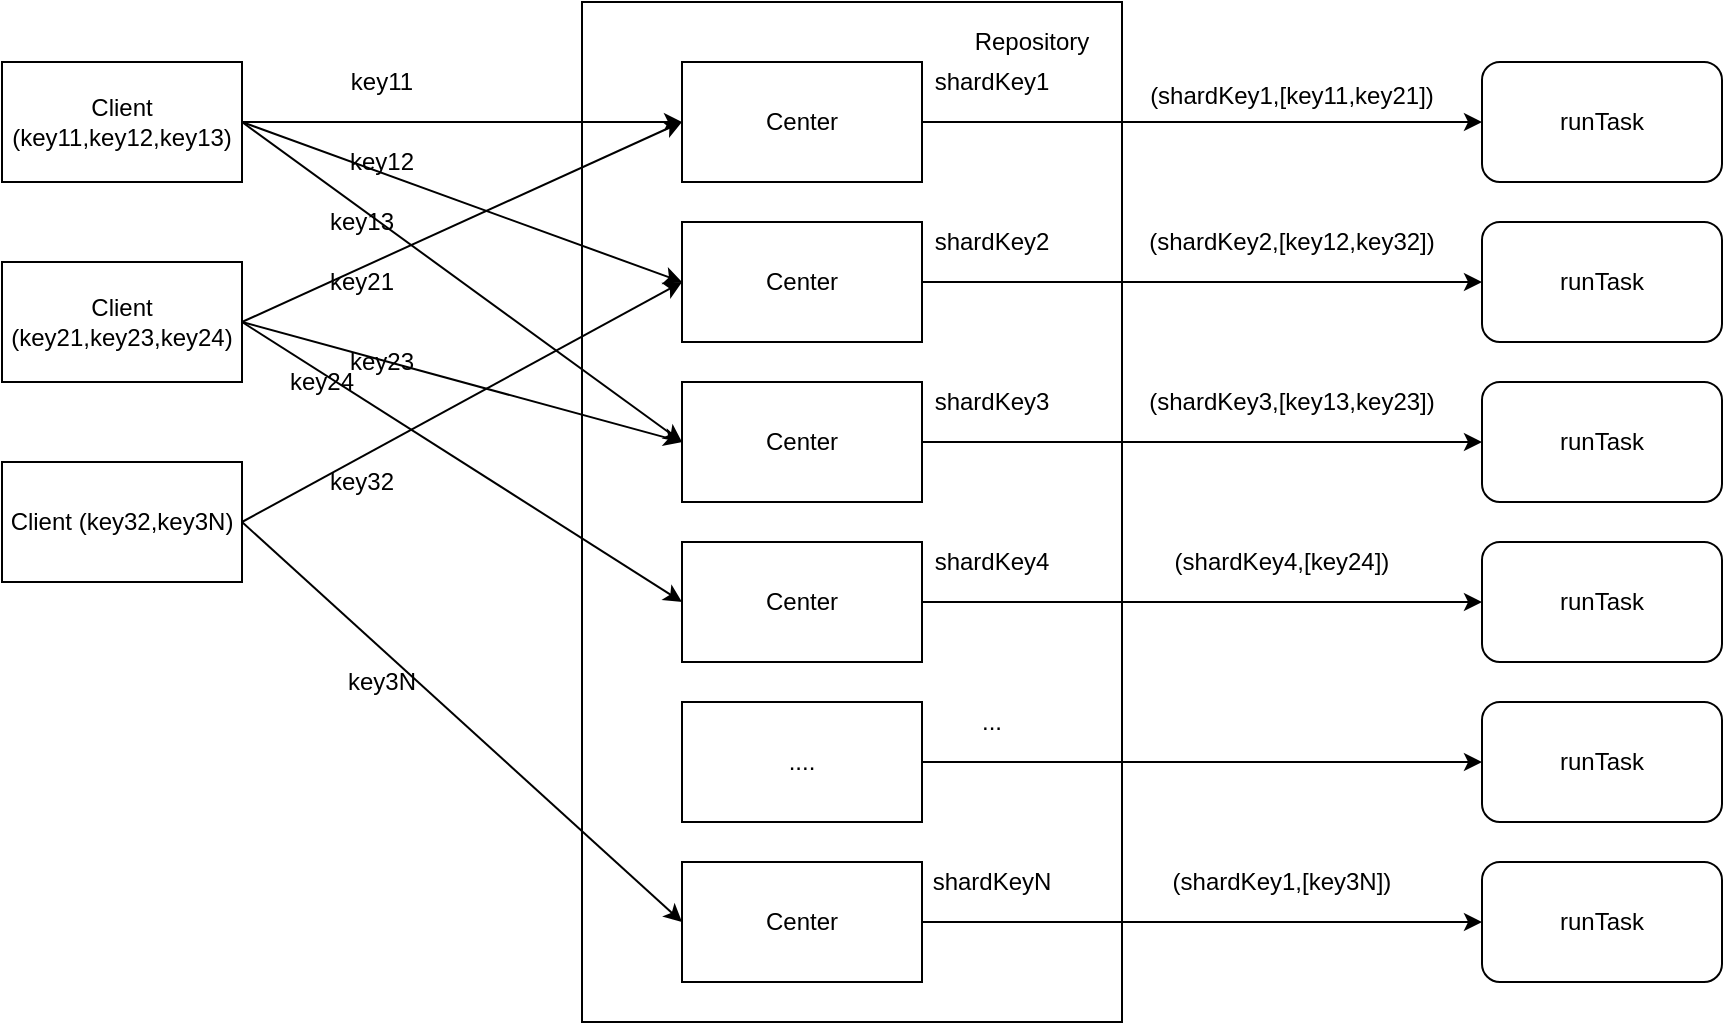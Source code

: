 <mxfile version="13.7.5" type="device"><diagram id="Av8p81bmAZaaLbB8bWcX" name="第 1 页"><mxGraphModel dx="2125" dy="945" grid="1" gridSize="10" guides="1" tooltips="1" connect="1" arrows="1" fold="1" page="1" pageScale="1" pageWidth="827" pageHeight="1169" math="0" shadow="0"><root><mxCell id="0"/><mxCell id="1" parent="0"/><mxCell id="-W77UZG4y4FSVubJB-J2-83" value="" style="group" vertex="1" connectable="0" parent="1"><mxGeometry x="-270" y="100" width="860" height="510" as="geometry"/></mxCell><mxCell id="-W77UZG4y4FSVubJB-J2-4" value="" style="rounded=0;whiteSpace=wrap;html=1;" vertex="1" parent="-W77UZG4y4FSVubJB-J2-83"><mxGeometry x="290" width="270" height="510" as="geometry"/></mxCell><mxCell id="-W77UZG4y4FSVubJB-J2-2" value="Client (key11,key12,key13)" style="rounded=0;whiteSpace=wrap;html=1;" vertex="1" parent="-W77UZG4y4FSVubJB-J2-83"><mxGeometry y="30" width="120" height="60" as="geometry"/></mxCell><mxCell id="-W77UZG4y4FSVubJB-J2-3" value="Center" style="rounded=0;whiteSpace=wrap;html=1;" vertex="1" parent="-W77UZG4y4FSVubJB-J2-83"><mxGeometry x="340" y="30" width="120" height="60" as="geometry"/></mxCell><mxCell id="-W77UZG4y4FSVubJB-J2-5" value="Center" style="rounded=0;whiteSpace=wrap;html=1;" vertex="1" parent="-W77UZG4y4FSVubJB-J2-83"><mxGeometry x="340" y="110" width="120" height="60" as="geometry"/></mxCell><mxCell id="-W77UZG4y4FSVubJB-J2-7" value="...." style="rounded=0;whiteSpace=wrap;html=1;" vertex="1" parent="-W77UZG4y4FSVubJB-J2-83"><mxGeometry x="340" y="350" width="120" height="60" as="geometry"/></mxCell><mxCell id="-W77UZG4y4FSVubJB-J2-8" value="Center" style="rounded=0;whiteSpace=wrap;html=1;" vertex="1" parent="-W77UZG4y4FSVubJB-J2-83"><mxGeometry x="340" y="270" width="120" height="60" as="geometry"/></mxCell><mxCell id="-W77UZG4y4FSVubJB-J2-9" value="Center" style="rounded=0;whiteSpace=wrap;html=1;" vertex="1" parent="-W77UZG4y4FSVubJB-J2-83"><mxGeometry x="340" y="190" width="120" height="60" as="geometry"/></mxCell><mxCell id="-W77UZG4y4FSVubJB-J2-11" value="shardKey1" style="text;html=1;strokeColor=none;fillColor=none;align=center;verticalAlign=middle;whiteSpace=wrap;rounded=0;" vertex="1" parent="-W77UZG4y4FSVubJB-J2-83"><mxGeometry x="470" y="30" width="50" height="20" as="geometry"/></mxCell><mxCell id="-W77UZG4y4FSVubJB-J2-13" value="shardKey2" style="text;html=1;strokeColor=none;fillColor=none;align=center;verticalAlign=middle;whiteSpace=wrap;rounded=0;" vertex="1" parent="-W77UZG4y4FSVubJB-J2-83"><mxGeometry x="470" y="110" width="50" height="20" as="geometry"/></mxCell><mxCell id="-W77UZG4y4FSVubJB-J2-14" value="shardKey3" style="text;html=1;strokeColor=none;fillColor=none;align=center;verticalAlign=middle;whiteSpace=wrap;rounded=0;" vertex="1" parent="-W77UZG4y4FSVubJB-J2-83"><mxGeometry x="470" y="190" width="50" height="20" as="geometry"/></mxCell><mxCell id="-W77UZG4y4FSVubJB-J2-15" value="shardKey4" style="text;html=1;strokeColor=none;fillColor=none;align=center;verticalAlign=middle;whiteSpace=wrap;rounded=0;" vertex="1" parent="-W77UZG4y4FSVubJB-J2-83"><mxGeometry x="470" y="270" width="50" height="20" as="geometry"/></mxCell><mxCell id="-W77UZG4y4FSVubJB-J2-16" value="..." style="text;html=1;strokeColor=none;fillColor=none;align=center;verticalAlign=middle;whiteSpace=wrap;rounded=0;" vertex="1" parent="-W77UZG4y4FSVubJB-J2-83"><mxGeometry x="470" y="350" width="50" height="20" as="geometry"/></mxCell><mxCell id="-W77UZG4y4FSVubJB-J2-19" value="Repository" style="text;html=1;strokeColor=none;fillColor=none;align=center;verticalAlign=middle;whiteSpace=wrap;rounded=0;" vertex="1" parent="-W77UZG4y4FSVubJB-J2-83"><mxGeometry x="480" y="10" width="70" height="20" as="geometry"/></mxCell><mxCell id="-W77UZG4y4FSVubJB-J2-22" value="Center" style="rounded=0;whiteSpace=wrap;html=1;" vertex="1" parent="-W77UZG4y4FSVubJB-J2-83"><mxGeometry x="340" y="430" width="120" height="60" as="geometry"/></mxCell><mxCell id="-W77UZG4y4FSVubJB-J2-23" value="shardKeyN" style="text;html=1;strokeColor=none;fillColor=none;align=center;verticalAlign=middle;whiteSpace=wrap;rounded=0;" vertex="1" parent="-W77UZG4y4FSVubJB-J2-83"><mxGeometry x="470" y="430" width="50" height="20" as="geometry"/></mxCell><mxCell id="-W77UZG4y4FSVubJB-J2-25" value="" style="endArrow=classic;html=1;exitX=1;exitY=0.25;exitDx=0;exitDy=0;entryX=0;entryY=0.25;entryDx=0;entryDy=0;" edge="1" parent="-W77UZG4y4FSVubJB-J2-83"><mxGeometry width="50" height="50" relative="1" as="geometry"><mxPoint x="120" y="60" as="sourcePoint"/><mxPoint x="340" y="60" as="targetPoint"/></mxGeometry></mxCell><mxCell id="-W77UZG4y4FSVubJB-J2-31" value="Client (key21,key23,key24)" style="rounded=0;whiteSpace=wrap;html=1;" vertex="1" parent="-W77UZG4y4FSVubJB-J2-83"><mxGeometry y="130" width="120" height="60" as="geometry"/></mxCell><mxCell id="-W77UZG4y4FSVubJB-J2-32" value="" style="endArrow=classic;html=1;entryX=0;entryY=0.5;entryDx=0;entryDy=0;" edge="1" parent="-W77UZG4y4FSVubJB-J2-83" target="-W77UZG4y4FSVubJB-J2-5"><mxGeometry width="50" height="50" relative="1" as="geometry"><mxPoint x="120" y="60" as="sourcePoint"/><mxPoint x="220" y="-30" as="targetPoint"/></mxGeometry></mxCell><mxCell id="-W77UZG4y4FSVubJB-J2-33" value="" style="endArrow=classic;html=1;entryX=0;entryY=0.5;entryDx=0;entryDy=0;" edge="1" parent="-W77UZG4y4FSVubJB-J2-83" target="-W77UZG4y4FSVubJB-J2-9"><mxGeometry width="50" height="50" relative="1" as="geometry"><mxPoint x="120" y="60" as="sourcePoint"/><mxPoint x="170" y="10" as="targetPoint"/></mxGeometry></mxCell><mxCell id="-W77UZG4y4FSVubJB-J2-34" value="" style="endArrow=classic;html=1;entryX=0;entryY=0.5;entryDx=0;entryDy=0;" edge="1" parent="-W77UZG4y4FSVubJB-J2-83" target="-W77UZG4y4FSVubJB-J2-3"><mxGeometry width="50" height="50" relative="1" as="geometry"><mxPoint x="120" y="160" as="sourcePoint"/><mxPoint x="170" y="110" as="targetPoint"/></mxGeometry></mxCell><mxCell id="-W77UZG4y4FSVubJB-J2-35" value="" style="endArrow=classic;html=1;entryX=0;entryY=0.5;entryDx=0;entryDy=0;" edge="1" parent="-W77UZG4y4FSVubJB-J2-83" target="-W77UZG4y4FSVubJB-J2-9"><mxGeometry width="50" height="50" relative="1" as="geometry"><mxPoint x="120" y="160" as="sourcePoint"/><mxPoint x="170" y="110" as="targetPoint"/></mxGeometry></mxCell><mxCell id="-W77UZG4y4FSVubJB-J2-36" value="" style="endArrow=classic;html=1;entryX=0;entryY=0.5;entryDx=0;entryDy=0;" edge="1" parent="-W77UZG4y4FSVubJB-J2-83" target="-W77UZG4y4FSVubJB-J2-8"><mxGeometry width="50" height="50" relative="1" as="geometry"><mxPoint x="120" y="160" as="sourcePoint"/><mxPoint x="170" y="110" as="targetPoint"/></mxGeometry></mxCell><mxCell id="-W77UZG4y4FSVubJB-J2-37" value="Client (key32,key3N)" style="rounded=0;whiteSpace=wrap;html=1;" vertex="1" parent="-W77UZG4y4FSVubJB-J2-83"><mxGeometry y="230" width="120" height="60" as="geometry"/></mxCell><mxCell id="-W77UZG4y4FSVubJB-J2-38" value="" style="endArrow=classic;html=1;" edge="1" parent="-W77UZG4y4FSVubJB-J2-83"><mxGeometry width="50" height="50" relative="1" as="geometry"><mxPoint x="120" y="260" as="sourcePoint"/><mxPoint x="340" y="140" as="targetPoint"/></mxGeometry></mxCell><mxCell id="-W77UZG4y4FSVubJB-J2-39" value="" style="endArrow=classic;html=1;entryX=0;entryY=0.5;entryDx=0;entryDy=0;" edge="1" parent="-W77UZG4y4FSVubJB-J2-83" target="-W77UZG4y4FSVubJB-J2-22"><mxGeometry width="50" height="50" relative="1" as="geometry"><mxPoint x="120" y="260" as="sourcePoint"/><mxPoint x="170" y="210" as="targetPoint"/></mxGeometry></mxCell><mxCell id="-W77UZG4y4FSVubJB-J2-40" value="runTask" style="rounded=1;whiteSpace=wrap;html=1;" vertex="1" parent="-W77UZG4y4FSVubJB-J2-83"><mxGeometry x="740" y="30" width="120" height="60" as="geometry"/></mxCell><mxCell id="-W77UZG4y4FSVubJB-J2-44" value="" style="endArrow=classic;html=1;exitX=1;exitY=0.5;exitDx=0;exitDy=0;entryX=0;entryY=0.5;entryDx=0;entryDy=0;" edge="1" parent="-W77UZG4y4FSVubJB-J2-83" source="-W77UZG4y4FSVubJB-J2-3" target="-W77UZG4y4FSVubJB-J2-40"><mxGeometry width="50" height="50" relative="1" as="geometry"><mxPoint x="590" y="60" as="sourcePoint"/><mxPoint x="640" y="10" as="targetPoint"/></mxGeometry></mxCell><mxCell id="-W77UZG4y4FSVubJB-J2-48" value="runTask" style="rounded=1;whiteSpace=wrap;html=1;" vertex="1" parent="-W77UZG4y4FSVubJB-J2-83"><mxGeometry x="740" y="110" width="120" height="60" as="geometry"/></mxCell><mxCell id="-W77UZG4y4FSVubJB-J2-49" value="runTask" style="rounded=1;whiteSpace=wrap;html=1;" vertex="1" parent="-W77UZG4y4FSVubJB-J2-83"><mxGeometry x="740" y="430" width="120" height="60" as="geometry"/></mxCell><mxCell id="-W77UZG4y4FSVubJB-J2-50" value="runTask" style="rounded=1;whiteSpace=wrap;html=1;" vertex="1" parent="-W77UZG4y4FSVubJB-J2-83"><mxGeometry x="740" y="270" width="120" height="60" as="geometry"/></mxCell><mxCell id="-W77UZG4y4FSVubJB-J2-51" value="runTask" style="rounded=1;whiteSpace=wrap;html=1;" vertex="1" parent="-W77UZG4y4FSVubJB-J2-83"><mxGeometry x="740" y="190" width="120" height="60" as="geometry"/></mxCell><mxCell id="-W77UZG4y4FSVubJB-J2-52" value="runTask" style="rounded=1;whiteSpace=wrap;html=1;" vertex="1" parent="-W77UZG4y4FSVubJB-J2-83"><mxGeometry x="740" y="350" width="120" height="60" as="geometry"/></mxCell><mxCell id="-W77UZG4y4FSVubJB-J2-53" value="" style="endArrow=classic;html=1;entryX=0;entryY=0.5;entryDx=0;entryDy=0;" edge="1" parent="-W77UZG4y4FSVubJB-J2-83" target="-W77UZG4y4FSVubJB-J2-48"><mxGeometry width="50" height="50" relative="1" as="geometry"><mxPoint x="460" y="140" as="sourcePoint"/><mxPoint x="700" y="140" as="targetPoint"/></mxGeometry></mxCell><mxCell id="-W77UZG4y4FSVubJB-J2-54" value="" style="endArrow=classic;html=1;exitX=1;exitY=0.5;exitDx=0;exitDy=0;entryX=0;entryY=0.5;entryDx=0;entryDy=0;" edge="1" parent="-W77UZG4y4FSVubJB-J2-83" source="-W77UZG4y4FSVubJB-J2-9" target="-W77UZG4y4FSVubJB-J2-51"><mxGeometry width="50" height="50" relative="1" as="geometry"><mxPoint x="630" y="220" as="sourcePoint"/><mxPoint x="680" y="170" as="targetPoint"/></mxGeometry></mxCell><mxCell id="-W77UZG4y4FSVubJB-J2-55" value="" style="endArrow=classic;html=1;exitX=1;exitY=0.5;exitDx=0;exitDy=0;entryX=0;entryY=0.5;entryDx=0;entryDy=0;" edge="1" parent="-W77UZG4y4FSVubJB-J2-83" source="-W77UZG4y4FSVubJB-J2-8" target="-W77UZG4y4FSVubJB-J2-50"><mxGeometry width="50" height="50" relative="1" as="geometry"><mxPoint x="610" y="320" as="sourcePoint"/><mxPoint x="660" y="270" as="targetPoint"/></mxGeometry></mxCell><mxCell id="-W77UZG4y4FSVubJB-J2-56" value="" style="endArrow=classic;html=1;" edge="1" parent="-W77UZG4y4FSVubJB-J2-83" target="-W77UZG4y4FSVubJB-J2-52"><mxGeometry width="50" height="50" relative="1" as="geometry"><mxPoint x="460" y="380" as="sourcePoint"/><mxPoint x="510" y="330" as="targetPoint"/></mxGeometry></mxCell><mxCell id="-W77UZG4y4FSVubJB-J2-57" value="" style="endArrow=classic;html=1;entryX=0;entryY=0.5;entryDx=0;entryDy=0;" edge="1" parent="-W77UZG4y4FSVubJB-J2-83" target="-W77UZG4y4FSVubJB-J2-49"><mxGeometry width="50" height="50" relative="1" as="geometry"><mxPoint x="460" y="460" as="sourcePoint"/><mxPoint x="696" y="460" as="targetPoint"/></mxGeometry></mxCell><mxCell id="-W77UZG4y4FSVubJB-J2-58" value="(shardKey1,[key11,key21])" style="text;html=1;strokeColor=none;fillColor=none;align=center;verticalAlign=middle;whiteSpace=wrap;rounded=0;" vertex="1" parent="-W77UZG4y4FSVubJB-J2-83"><mxGeometry x="560" y="37" width="170" height="20" as="geometry"/></mxCell><mxCell id="-W77UZG4y4FSVubJB-J2-59" value="(shardKey1,[key3N])" style="text;html=1;strokeColor=none;fillColor=none;align=center;verticalAlign=middle;whiteSpace=wrap;rounded=0;" vertex="1" parent="-W77UZG4y4FSVubJB-J2-83"><mxGeometry x="570" y="430" width="140" height="20" as="geometry"/></mxCell><mxCell id="-W77UZG4y4FSVubJB-J2-61" value="(shardKey4,[key24])" style="text;html=1;strokeColor=none;fillColor=none;align=center;verticalAlign=middle;whiteSpace=wrap;rounded=0;" vertex="1" parent="-W77UZG4y4FSVubJB-J2-83"><mxGeometry x="560" y="270" width="160" height="20" as="geometry"/></mxCell><mxCell id="-W77UZG4y4FSVubJB-J2-62" value="(shardKey3,[key13,key23])" style="text;html=1;strokeColor=none;fillColor=none;align=center;verticalAlign=middle;whiteSpace=wrap;rounded=0;" vertex="1" parent="-W77UZG4y4FSVubJB-J2-83"><mxGeometry x="560" y="190" width="170" height="20" as="geometry"/></mxCell><mxCell id="-W77UZG4y4FSVubJB-J2-67" value="(shardKey2,[key12,key32])" style="text;html=1;strokeColor=none;fillColor=none;align=center;verticalAlign=middle;whiteSpace=wrap;rounded=0;" vertex="1" parent="-W77UZG4y4FSVubJB-J2-83"><mxGeometry x="570" y="110" width="150" height="20" as="geometry"/></mxCell><mxCell id="-W77UZG4y4FSVubJB-J2-68" value="key11" style="text;html=1;strokeColor=none;fillColor=none;align=center;verticalAlign=middle;whiteSpace=wrap;rounded=0;" vertex="1" parent="-W77UZG4y4FSVubJB-J2-83"><mxGeometry x="170" y="30" width="40" height="20" as="geometry"/></mxCell><mxCell id="-W77UZG4y4FSVubJB-J2-69" value="key12" style="text;html=1;strokeColor=none;fillColor=none;align=center;verticalAlign=middle;whiteSpace=wrap;rounded=0;" vertex="1" parent="-W77UZG4y4FSVubJB-J2-83"><mxGeometry x="170" y="70" width="40" height="20" as="geometry"/></mxCell><mxCell id="-W77UZG4y4FSVubJB-J2-73" value="key13" style="text;html=1;strokeColor=none;fillColor=none;align=center;verticalAlign=middle;whiteSpace=wrap;rounded=0;" vertex="1" parent="-W77UZG4y4FSVubJB-J2-83"><mxGeometry x="160" y="100" width="40" height="20" as="geometry"/></mxCell><mxCell id="-W77UZG4y4FSVubJB-J2-76" value="key21" style="text;html=1;strokeColor=none;fillColor=none;align=center;verticalAlign=middle;whiteSpace=wrap;rounded=0;" vertex="1" parent="-W77UZG4y4FSVubJB-J2-83"><mxGeometry x="160" y="130" width="40" height="20" as="geometry"/></mxCell><mxCell id="-W77UZG4y4FSVubJB-J2-77" value="key23" style="text;html=1;strokeColor=none;fillColor=none;align=center;verticalAlign=middle;whiteSpace=wrap;rounded=0;" vertex="1" parent="-W77UZG4y4FSVubJB-J2-83"><mxGeometry x="170" y="170" width="40" height="20" as="geometry"/></mxCell><mxCell id="-W77UZG4y4FSVubJB-J2-79" value="key24" style="text;html=1;strokeColor=none;fillColor=none;align=center;verticalAlign=middle;whiteSpace=wrap;rounded=0;" vertex="1" parent="-W77UZG4y4FSVubJB-J2-83"><mxGeometry x="140" y="180" width="40" height="20" as="geometry"/></mxCell><mxCell id="-W77UZG4y4FSVubJB-J2-80" value="key32" style="text;html=1;strokeColor=none;fillColor=none;align=center;verticalAlign=middle;whiteSpace=wrap;rounded=0;" vertex="1" parent="-W77UZG4y4FSVubJB-J2-83"><mxGeometry x="160" y="230" width="40" height="20" as="geometry"/></mxCell><mxCell id="-W77UZG4y4FSVubJB-J2-81" value="key3N" style="text;html=1;strokeColor=none;fillColor=none;align=center;verticalAlign=middle;whiteSpace=wrap;rounded=0;" vertex="1" parent="-W77UZG4y4FSVubJB-J2-83"><mxGeometry x="170" y="330" width="40" height="20" as="geometry"/></mxCell></root></mxGraphModel></diagram></mxfile>